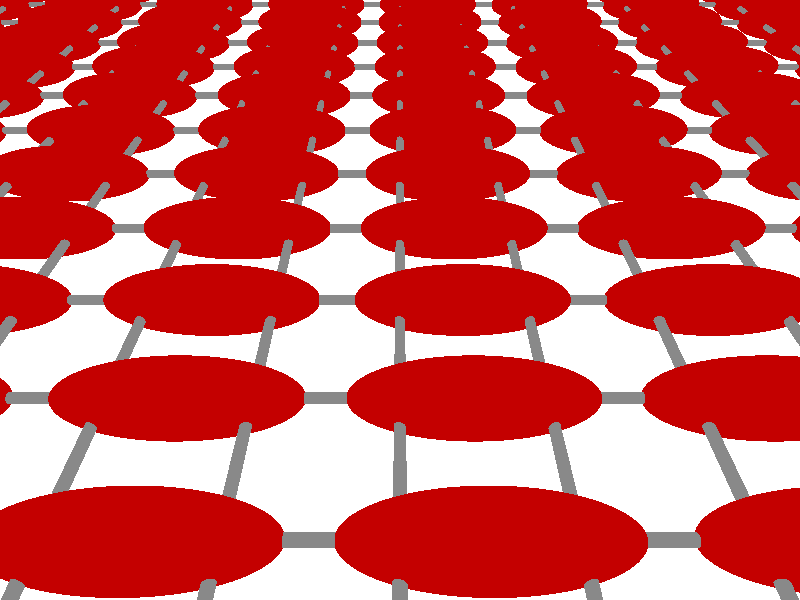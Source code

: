 #include "shapes.inc"
#include "colors.inc"
#include "textures.inc"

background{color White}

#default{ texture{ finish{ ambient 0.3 phong 0.3 phong_size 10 } } }

camera{ location <0,-0.36,-0.32>  look_at <0,0,0> }
light_source{ <-200,200,-200> rgb<1,1,1> }
global_settings{ ambient_light rgb 3 }

#declare T_Atom = texture{pigment {rgb<0.55, 0.00, 0.00>} finish{phong 0.3}}
#declare T_Bond = texture{pigment {rgb<0.25, 0.25, 0.25>} finish{phong 0.3}}
#declare T_Dimer = texture{pigment {rgb<0.55, 0.00, 0.00> transmit 0.5} finish{phong 0.3}}
#declare Lattice_Constant=0.1;
#declare Xmax=2;
#declare Ymax=2;
#declare Xmin=-2;
#declare Ymin=-2;
#declare Lattice_Scale=0.16;
#declare Bond_Scale=0.04;

#declare Rx = 5.40*Lattice_Constant*Lattice_Scale;
#declare Ry = 1.80*Lattice_Constant*Lattice_Scale;
#declare Rz = 1.80*Lattice_Constant*Lattice_Scale;

// Place atoms at lattice points
#declare X=Xmin; #while(X<=Xmax)
  #declare Y=Ymin; #while(Y<=Ymax)
    sphere{ <X,Y,0>, Lattice_Constant*Lattice_Scale texture{T_Atom} }
  #declare Y=Y+Lattice_Constant; #end
#declare X=X+Lattice_Constant; #end

// Place dimers at bonds
#declare X=Xmin; #while(X<=Xmax)
  #declare Y=Ymin; #while(Y<=Ymax)
    sphere{ o, 1 scale<Rx,Ry,Rz> translate <X+Lattice_Constant*0.5,Y,0> texture{T_Dimer} }
  #declare Y=Y+Lattice_Constant; #end
#declare X=X+Lattice_Constant*2; #end

// Place chemical bonds
#declare X=Xmin; #while(X<=Xmax)
  cylinder{ <X,Ymin,0>, <X,Ymax,0>, Lattice_Constant*Bond_Scale texture{T_Bond} }
#declare X=X+Lattice_Constant; #end

#declare Y=Ymin; #while(Y<=Ymax)
  cylinder{ <Xmin,Y,0>, <Xmax,Y,0>, Lattice_Constant*Bond_Scale texture{T_Bond} }
#declare Y=Y+Lattice_Constant; #end

